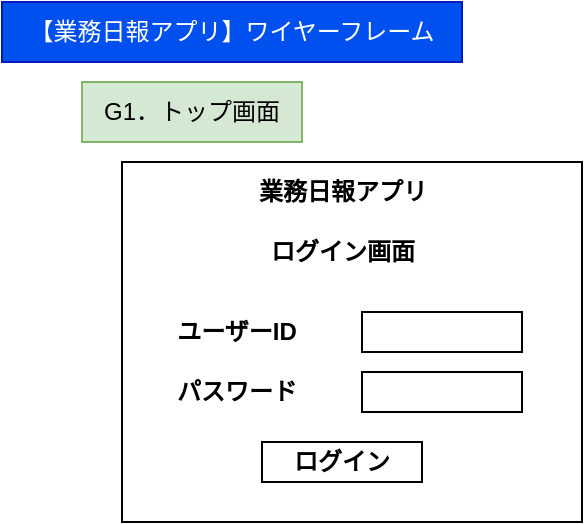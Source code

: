 <mxfile>
    <diagram id="Nra24Tc0O6RAhro0r5n7" name="G1.トップ画面">
        <mxGraphModel dx="1092" dy="710" grid="1" gridSize="10" guides="1" tooltips="1" connect="1" arrows="1" fold="1" page="1" pageScale="1" pageWidth="1169" pageHeight="827" math="0" shadow="0">
            <root>
                <mxCell id="0"/>
                <mxCell id="1" parent="0"/>
                <mxCell id="2" value="【業務日報アプリ】ワイヤーフレーム" style="text;html=1;align=center;verticalAlign=middle;whiteSpace=wrap;rounded=0;fillColor=#0050ef;fontColor=#ffffff;strokeColor=#001DBC;" parent="1" vertex="1">
                    <mxGeometry width="230" height="30" as="geometry"/>
                </mxCell>
                <mxCell id="3" value="" style="rounded=0;whiteSpace=wrap;html=1;" parent="1" vertex="1">
                    <mxGeometry x="60" y="80" width="230" height="180" as="geometry"/>
                </mxCell>
                <mxCell id="4" value="G1．トップ画面" style="text;html=1;align=center;verticalAlign=middle;whiteSpace=wrap;rounded=0;fillColor=#d5e8d4;strokeColor=#82b366;" parent="1" vertex="1">
                    <mxGeometry x="40" y="40" width="110" height="30" as="geometry"/>
                </mxCell>
                <mxCell id="5" value="業務日報アプリ" style="text;html=1;align=center;verticalAlign=middle;whiteSpace=wrap;rounded=0;fontStyle=1" parent="1" vertex="1">
                    <mxGeometry x="107.5" y="80" width="125" height="30" as="geometry"/>
                </mxCell>
                <mxCell id="6" value="ログイン画面" style="text;html=1;align=center;verticalAlign=middle;whiteSpace=wrap;rounded=0;fontStyle=1" parent="1" vertex="1">
                    <mxGeometry x="107.5" y="110" width="125" height="30" as="geometry"/>
                </mxCell>
                <mxCell id="7" value="ユーザーID" style="text;html=1;align=center;verticalAlign=middle;whiteSpace=wrap;rounded=0;fontStyle=1" parent="1" vertex="1">
                    <mxGeometry x="70" y="150" width="95" height="30" as="geometry"/>
                </mxCell>
                <mxCell id="8" value="パスワード" style="text;html=1;align=center;verticalAlign=middle;whiteSpace=wrap;rounded=0;fontStyle=1" parent="1" vertex="1">
                    <mxGeometry x="70" y="180" width="95" height="30" as="geometry"/>
                </mxCell>
                <mxCell id="9" value="" style="rounded=0;whiteSpace=wrap;html=1;" parent="1" vertex="1">
                    <mxGeometry x="180" y="155" width="80" height="20" as="geometry"/>
                </mxCell>
                <mxCell id="10" value="" style="rounded=0;whiteSpace=wrap;html=1;" parent="1" vertex="1">
                    <mxGeometry x="180" y="185" width="80" height="20" as="geometry"/>
                </mxCell>
                <mxCell id="11" value="ログイン" style="rounded=0;whiteSpace=wrap;html=1;fontStyle=1" parent="1" vertex="1">
                    <mxGeometry x="130" y="220" width="80" height="20" as="geometry"/>
                </mxCell>
            </root>
        </mxGraphModel>
    </diagram>
</mxfile>
